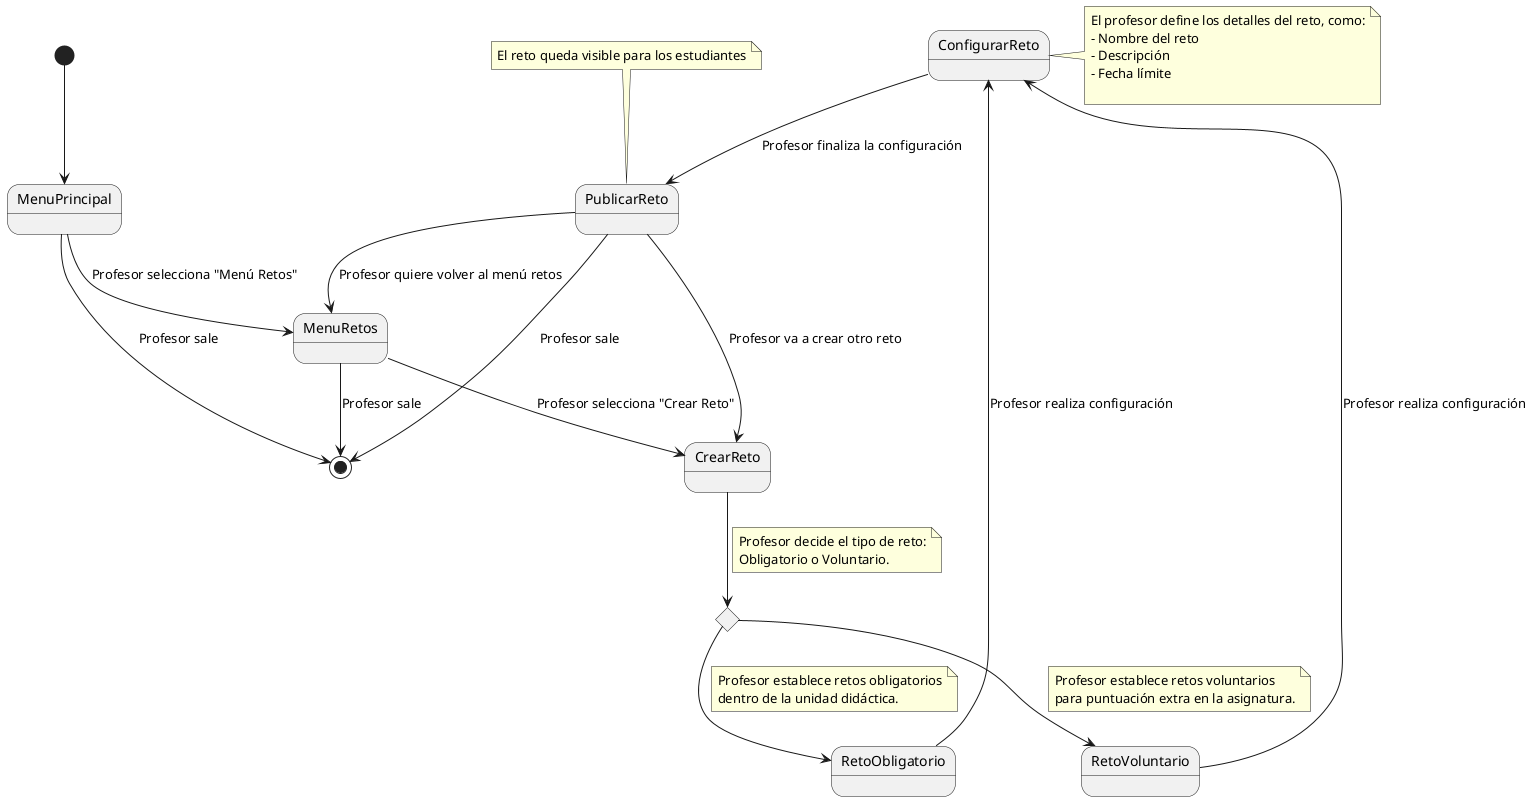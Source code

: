 @startuml

[*] --> MenuPrincipal

MenuPrincipal --> MenuRetos : Profesor selecciona "Menú Retos"
MenuPrincipal --> [*] : Profesor sale

MenuRetos --> CrearReto : Profesor selecciona "Crear Reto"
MenuRetos --> [*] : Profesor sale

state TipoDeReto <<choice>>
CrearReto --> TipoDeReto
note on link
    Profesor decide el tipo de reto:
    Obligatorio o Voluntario.
end note 

TipoDeReto --> RetoObligatorio
note on link
    Profesor establece retos obligatorios
    dentro de la unidad didáctica.
end note 

TipoDeReto --> RetoVoluntario
note on link
    Profesor establece retos voluntarios
    para puntuación extra en la asignatura.
end note 

RetoObligatorio --> ConfigurarReto : Profesor realiza configuración
RetoVoluntario --> ConfigurarReto : Profesor realiza configuración
note right of ConfigurarReto
    El profesor define los detalles del reto, como:
    - Nombre del reto
    - Descripción
    - Fecha límite

end note

ConfigurarReto --> PublicarReto : Profesor finaliza la configuración


note top of PublicarReto
    El reto queda visible para los estudiantes
end note

PublicarReto --> CrearReto : Profesor va a crear otro reto
PublicarReto --> MenuRetos : Profesor quiere volver al menú retos
PublicarReto --> [*] : Profesor sale

@enduml
